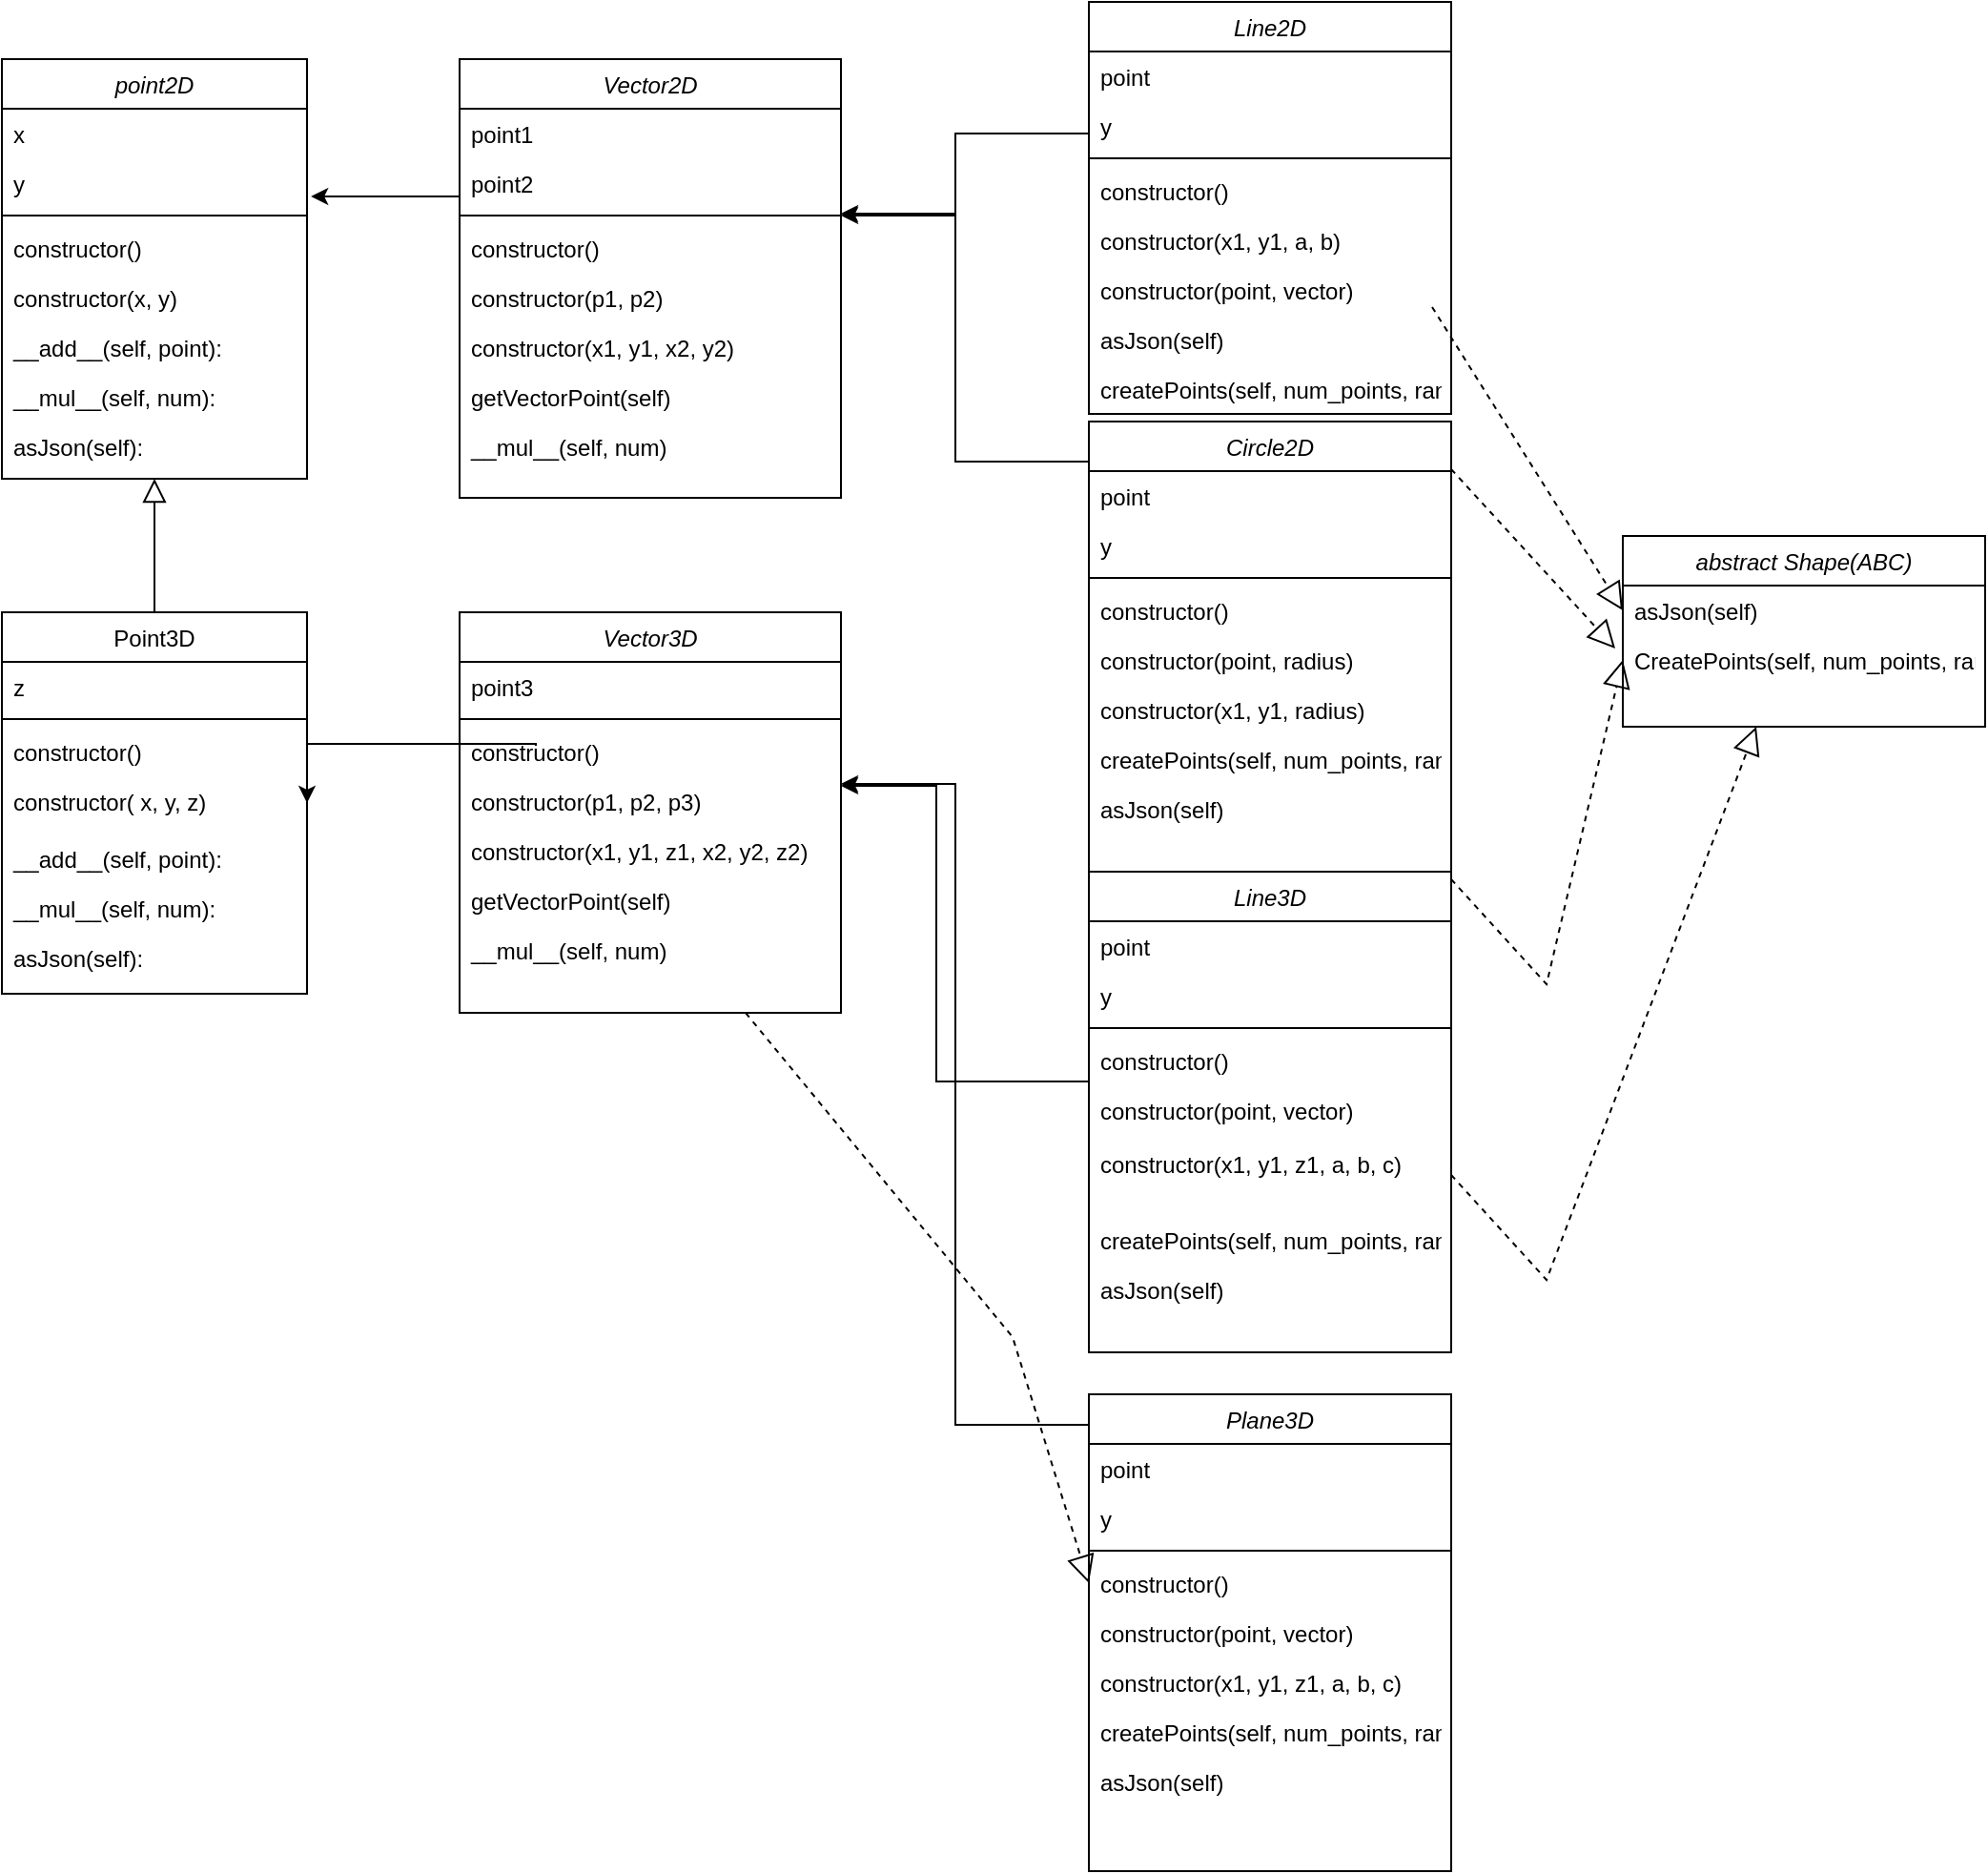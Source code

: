 <mxfile version="20.2.0" type="device"><diagram id="C5RBs43oDa-KdzZeNtuy" name="Page-1"><mxGraphModel dx="1422" dy="762" grid="1" gridSize="10" guides="1" tooltips="1" connect="1" arrows="1" fold="1" page="1" pageScale="1" pageWidth="1169" pageHeight="827" background="none" math="0" shadow="0"><root><mxCell id="WIyWlLk6GJQsqaUBKTNV-0"/><mxCell id="WIyWlLk6GJQsqaUBKTNV-1" parent="WIyWlLk6GJQsqaUBKTNV-0"/><mxCell id="zkfFHV4jXpPFQw0GAbJ--0" value="point2D" style="swimlane;fontStyle=2;align=center;verticalAlign=top;childLayout=stackLayout;horizontal=1;startSize=26;horizontalStack=0;resizeParent=1;resizeLast=0;collapsible=1;marginBottom=0;rounded=0;shadow=0;strokeWidth=1;" parent="WIyWlLk6GJQsqaUBKTNV-1" vertex="1"><mxGeometry x="120" y="40" width="160" height="220" as="geometry"><mxRectangle x="230" y="140" width="160" height="26" as="alternateBounds"/></mxGeometry></mxCell><mxCell id="zkfFHV4jXpPFQw0GAbJ--1" value="x" style="text;align=left;verticalAlign=top;spacingLeft=4;spacingRight=4;overflow=hidden;rotatable=0;points=[[0,0.5],[1,0.5]];portConstraint=eastwest;" parent="zkfFHV4jXpPFQw0GAbJ--0" vertex="1"><mxGeometry y="26" width="160" height="26" as="geometry"/></mxCell><mxCell id="zkfFHV4jXpPFQw0GAbJ--2" value="y" style="text;align=left;verticalAlign=top;spacingLeft=4;spacingRight=4;overflow=hidden;rotatable=0;points=[[0,0.5],[1,0.5]];portConstraint=eastwest;rounded=0;shadow=0;html=0;" parent="zkfFHV4jXpPFQw0GAbJ--0" vertex="1"><mxGeometry y="52" width="160" height="26" as="geometry"/></mxCell><mxCell id="zkfFHV4jXpPFQw0GAbJ--4" value="" style="line;html=1;strokeWidth=1;align=left;verticalAlign=middle;spacingTop=-1;spacingLeft=3;spacingRight=3;rotatable=0;labelPosition=right;points=[];portConstraint=eastwest;" parent="zkfFHV4jXpPFQw0GAbJ--0" vertex="1"><mxGeometry y="78" width="160" height="8" as="geometry"/></mxCell><mxCell id="zkfFHV4jXpPFQw0GAbJ--5" value="constructor()" style="text;align=left;verticalAlign=top;spacingLeft=4;spacingRight=4;overflow=hidden;rotatable=0;points=[[0,0.5],[1,0.5]];portConstraint=eastwest;" parent="zkfFHV4jXpPFQw0GAbJ--0" vertex="1"><mxGeometry y="86" width="160" height="26" as="geometry"/></mxCell><mxCell id="Rtc0DAll9qqD543Aj7Cp-22" value="constructor(x, y)" style="text;align=left;verticalAlign=top;spacingLeft=4;spacingRight=4;overflow=hidden;rotatable=0;points=[[0,0.5],[1,0.5]];portConstraint=eastwest;" parent="zkfFHV4jXpPFQw0GAbJ--0" vertex="1"><mxGeometry y="112" width="160" height="26" as="geometry"/></mxCell><mxCell id="FB5EyEMHYCk3unZtY0N--0" value="__add__(self, point):" style="text;align=left;verticalAlign=top;spacingLeft=4;spacingRight=4;overflow=hidden;rotatable=0;points=[[0,0.5],[1,0.5]];portConstraint=eastwest;" vertex="1" parent="zkfFHV4jXpPFQw0GAbJ--0"><mxGeometry y="138" width="160" height="26" as="geometry"/></mxCell><mxCell id="FB5EyEMHYCk3unZtY0N--1" value="__mul__(self, num):" style="text;align=left;verticalAlign=top;spacingLeft=4;spacingRight=4;overflow=hidden;rotatable=0;points=[[0,0.5],[1,0.5]];portConstraint=eastwest;" vertex="1" parent="zkfFHV4jXpPFQw0GAbJ--0"><mxGeometry y="164" width="160" height="26" as="geometry"/></mxCell><mxCell id="FB5EyEMHYCk3unZtY0N--2" value="asJson(self):" style="text;align=left;verticalAlign=top;spacingLeft=4;spacingRight=4;overflow=hidden;rotatable=0;points=[[0,0.5],[1,0.5]];portConstraint=eastwest;" vertex="1" parent="zkfFHV4jXpPFQw0GAbJ--0"><mxGeometry y="190" width="160" height="26" as="geometry"/></mxCell><mxCell id="zkfFHV4jXpPFQw0GAbJ--6" value="Point3D" style="swimlane;fontStyle=0;align=center;verticalAlign=top;childLayout=stackLayout;horizontal=1;startSize=26;horizontalStack=0;resizeParent=1;resizeLast=0;collapsible=1;marginBottom=0;rounded=0;shadow=0;strokeWidth=1;" parent="WIyWlLk6GJQsqaUBKTNV-1" vertex="1"><mxGeometry x="120" y="330" width="160" height="200" as="geometry"><mxRectangle x="130" y="380" width="160" height="26" as="alternateBounds"/></mxGeometry></mxCell><mxCell id="zkfFHV4jXpPFQw0GAbJ--7" value="z" style="text;align=left;verticalAlign=top;spacingLeft=4;spacingRight=4;overflow=hidden;rotatable=0;points=[[0,0.5],[1,0.5]];portConstraint=eastwest;" parent="zkfFHV4jXpPFQw0GAbJ--6" vertex="1"><mxGeometry y="26" width="160" height="26" as="geometry"/></mxCell><mxCell id="zkfFHV4jXpPFQw0GAbJ--9" value="" style="line;html=1;strokeWidth=1;align=left;verticalAlign=middle;spacingTop=-1;spacingLeft=3;spacingRight=3;rotatable=0;labelPosition=right;points=[];portConstraint=eastwest;" parent="zkfFHV4jXpPFQw0GAbJ--6" vertex="1"><mxGeometry y="52" width="160" height="8" as="geometry"/></mxCell><mxCell id="Rtc0DAll9qqD543Aj7Cp-23" value="constructor()" style="text;align=left;verticalAlign=top;spacingLeft=4;spacingRight=4;overflow=hidden;rotatable=0;points=[[0,0.5],[1,0.5]];portConstraint=eastwest;" parent="zkfFHV4jXpPFQw0GAbJ--6" vertex="1"><mxGeometry y="60" width="160" height="26" as="geometry"/></mxCell><mxCell id="Rtc0DAll9qqD543Aj7Cp-24" value="constructor( x, y, z)" style="text;align=left;verticalAlign=top;spacingLeft=4;spacingRight=4;overflow=hidden;rotatable=0;points=[[0,0.5],[1,0.5]];portConstraint=eastwest;" parent="zkfFHV4jXpPFQw0GAbJ--6" vertex="1"><mxGeometry y="86" width="160" height="30" as="geometry"/></mxCell><mxCell id="FB5EyEMHYCk3unZtY0N--3" value="__add__(self, point):" style="text;align=left;verticalAlign=top;spacingLeft=4;spacingRight=4;overflow=hidden;rotatable=0;points=[[0,0.5],[1,0.5]];portConstraint=eastwest;" vertex="1" parent="zkfFHV4jXpPFQw0GAbJ--6"><mxGeometry y="116" width="160" height="26" as="geometry"/></mxCell><mxCell id="FB5EyEMHYCk3unZtY0N--4" value="__mul__(self, num):" style="text;align=left;verticalAlign=top;spacingLeft=4;spacingRight=4;overflow=hidden;rotatable=0;points=[[0,0.5],[1,0.5]];portConstraint=eastwest;" vertex="1" parent="zkfFHV4jXpPFQw0GAbJ--6"><mxGeometry y="142" width="160" height="26" as="geometry"/></mxCell><mxCell id="FB5EyEMHYCk3unZtY0N--5" value="asJson(self):" style="text;align=left;verticalAlign=top;spacingLeft=4;spacingRight=4;overflow=hidden;rotatable=0;points=[[0,0.5],[1,0.5]];portConstraint=eastwest;" vertex="1" parent="zkfFHV4jXpPFQw0GAbJ--6"><mxGeometry y="168" width="160" height="26" as="geometry"/></mxCell><mxCell id="zkfFHV4jXpPFQw0GAbJ--12" value="" style="endArrow=block;endSize=10;endFill=0;shadow=0;strokeWidth=1;rounded=0;edgeStyle=elbowEdgeStyle;elbow=vertical;" parent="WIyWlLk6GJQsqaUBKTNV-1" source="zkfFHV4jXpPFQw0GAbJ--6" target="zkfFHV4jXpPFQw0GAbJ--0" edge="1"><mxGeometry width="160" relative="1" as="geometry"><mxPoint x="200" y="203" as="sourcePoint"/><mxPoint x="200" y="203" as="targetPoint"/></mxGeometry></mxCell><mxCell id="y1P-eeeBiU9AHZo25uql-18" style="edgeStyle=orthogonalEdgeStyle;rounded=0;orthogonalLoop=1;jettySize=auto;html=1;entryX=1.013;entryY=0.769;entryDx=0;entryDy=0;entryPerimeter=0;" parent="WIyWlLk6GJQsqaUBKTNV-1" source="y1P-eeeBiU9AHZo25uql-5" target="zkfFHV4jXpPFQw0GAbJ--2" edge="1"><mxGeometry relative="1" as="geometry"><Array as="points"><mxPoint x="370" y="112"/><mxPoint x="370" y="112"/></Array></mxGeometry></mxCell><mxCell id="y1P-eeeBiU9AHZo25uql-5" value="Vector2D" style="swimlane;fontStyle=2;align=center;verticalAlign=top;childLayout=stackLayout;horizontal=1;startSize=26;horizontalStack=0;resizeParent=1;resizeLast=0;collapsible=1;marginBottom=0;rounded=0;shadow=0;strokeWidth=1;" parent="WIyWlLk6GJQsqaUBKTNV-1" vertex="1"><mxGeometry x="360" y="40" width="200" height="230" as="geometry"><mxRectangle x="230" y="140" width="160" height="26" as="alternateBounds"/></mxGeometry></mxCell><mxCell id="y1P-eeeBiU9AHZo25uql-6" value="point1" style="text;align=left;verticalAlign=top;spacingLeft=4;spacingRight=4;overflow=hidden;rotatable=0;points=[[0,0.5],[1,0.5]];portConstraint=eastwest;" parent="y1P-eeeBiU9AHZo25uql-5" vertex="1"><mxGeometry y="26" width="200" height="26" as="geometry"/></mxCell><mxCell id="y1P-eeeBiU9AHZo25uql-7" value="point2" style="text;align=left;verticalAlign=top;spacingLeft=4;spacingRight=4;overflow=hidden;rotatable=0;points=[[0,0.5],[1,0.5]];portConstraint=eastwest;rounded=0;shadow=0;html=0;" parent="y1P-eeeBiU9AHZo25uql-5" vertex="1"><mxGeometry y="52" width="200" height="26" as="geometry"/></mxCell><mxCell id="y1P-eeeBiU9AHZo25uql-8" value="" style="line;html=1;strokeWidth=1;align=left;verticalAlign=middle;spacingTop=-1;spacingLeft=3;spacingRight=3;rotatable=0;labelPosition=right;points=[];portConstraint=eastwest;" parent="y1P-eeeBiU9AHZo25uql-5" vertex="1"><mxGeometry y="78" width="200" height="8" as="geometry"/></mxCell><mxCell id="Rtc0DAll9qqD543Aj7Cp-25" value="constructor()" style="text;align=left;verticalAlign=top;spacingLeft=4;spacingRight=4;overflow=hidden;rotatable=0;points=[[0,0.5],[1,0.5]];portConstraint=eastwest;" parent="y1P-eeeBiU9AHZo25uql-5" vertex="1"><mxGeometry y="86" width="200" height="26" as="geometry"/></mxCell><mxCell id="Rtc0DAll9qqD543Aj7Cp-26" value="constructor(p1, p2)" style="text;align=left;verticalAlign=top;spacingLeft=4;spacingRight=4;overflow=hidden;rotatable=0;points=[[0,0.5],[1,0.5]];portConstraint=eastwest;" parent="y1P-eeeBiU9AHZo25uql-5" vertex="1"><mxGeometry y="112" width="200" height="26" as="geometry"/></mxCell><mxCell id="Rtc0DAll9qqD543Aj7Cp-27" value="constructor(x1, y1, x2, y2)" style="text;align=left;verticalAlign=top;spacingLeft=4;spacingRight=4;overflow=hidden;rotatable=0;points=[[0,0.5],[1,0.5]];portConstraint=eastwest;" parent="y1P-eeeBiU9AHZo25uql-5" vertex="1"><mxGeometry y="138" width="200" height="26" as="geometry"/></mxCell><mxCell id="FB5EyEMHYCk3unZtY0N--6" value="getVectorPoint(self)" style="text;align=left;verticalAlign=top;spacingLeft=4;spacingRight=4;overflow=hidden;rotatable=0;points=[[0,0.5],[1,0.5]];portConstraint=eastwest;" vertex="1" parent="y1P-eeeBiU9AHZo25uql-5"><mxGeometry y="164" width="200" height="26" as="geometry"/></mxCell><mxCell id="FB5EyEMHYCk3unZtY0N--7" value="__mul__(self, num)" style="text;align=left;verticalAlign=top;spacingLeft=4;spacingRight=4;overflow=hidden;rotatable=0;points=[[0,0.5],[1,0.5]];portConstraint=eastwest;" vertex="1" parent="y1P-eeeBiU9AHZo25uql-5"><mxGeometry y="190" width="200" height="26" as="geometry"/></mxCell><mxCell id="y1P-eeeBiU9AHZo25uql-10" value="Vector3D" style="swimlane;fontStyle=2;align=center;verticalAlign=top;childLayout=stackLayout;horizontal=1;startSize=26;horizontalStack=0;resizeParent=1;resizeLast=0;collapsible=1;marginBottom=0;rounded=0;shadow=0;strokeWidth=1;" parent="WIyWlLk6GJQsqaUBKTNV-1" vertex="1"><mxGeometry x="360" y="330" width="200" height="210" as="geometry"><mxRectangle x="230" y="140" width="160" height="26" as="alternateBounds"/></mxGeometry></mxCell><mxCell id="y1P-eeeBiU9AHZo25uql-12" value="point3" style="text;align=left;verticalAlign=top;spacingLeft=4;spacingRight=4;overflow=hidden;rotatable=0;points=[[0,0.5],[1,0.5]];portConstraint=eastwest;rounded=0;shadow=0;html=0;" parent="y1P-eeeBiU9AHZo25uql-10" vertex="1"><mxGeometry y="26" width="200" height="26" as="geometry"/></mxCell><mxCell id="y1P-eeeBiU9AHZo25uql-13" value="" style="line;html=1;strokeWidth=1;align=left;verticalAlign=middle;spacingTop=-1;spacingLeft=3;spacingRight=3;rotatable=0;labelPosition=right;points=[];portConstraint=eastwest;" parent="y1P-eeeBiU9AHZo25uql-10" vertex="1"><mxGeometry y="52" width="200" height="8" as="geometry"/></mxCell><mxCell id="Rtc0DAll9qqD543Aj7Cp-28" value="constructor()" style="text;align=left;verticalAlign=top;spacingLeft=4;spacingRight=4;overflow=hidden;rotatable=0;points=[[0,0.5],[1,0.5]];portConstraint=eastwest;" parent="y1P-eeeBiU9AHZo25uql-10" vertex="1"><mxGeometry y="60" width="200" height="26" as="geometry"/></mxCell><mxCell id="Rtc0DAll9qqD543Aj7Cp-29" value="constructor(p1, p2, p3)" style="text;align=left;verticalAlign=top;spacingLeft=4;spacingRight=4;overflow=hidden;rotatable=0;points=[[0,0.5],[1,0.5]];portConstraint=eastwest;" parent="y1P-eeeBiU9AHZo25uql-10" vertex="1"><mxGeometry y="86" width="200" height="26" as="geometry"/></mxCell><mxCell id="Rtc0DAll9qqD543Aj7Cp-45" value="constructor(x1, y1, z1, x2, y2, z2)" style="text;align=left;verticalAlign=top;spacingLeft=4;spacingRight=4;overflow=hidden;rotatable=0;points=[[0,0.5],[1,0.5]];portConstraint=eastwest;" parent="y1P-eeeBiU9AHZo25uql-10" vertex="1"><mxGeometry y="112" width="200" height="26" as="geometry"/></mxCell><mxCell id="FB5EyEMHYCk3unZtY0N--8" value="getVectorPoint(self)" style="text;align=left;verticalAlign=top;spacingLeft=4;spacingRight=4;overflow=hidden;rotatable=0;points=[[0,0.5],[1,0.5]];portConstraint=eastwest;" vertex="1" parent="y1P-eeeBiU9AHZo25uql-10"><mxGeometry y="138" width="200" height="26" as="geometry"/></mxCell><mxCell id="FB5EyEMHYCk3unZtY0N--9" value="__mul__(self, num)" style="text;align=left;verticalAlign=top;spacingLeft=4;spacingRight=4;overflow=hidden;rotatable=0;points=[[0,0.5],[1,0.5]];portConstraint=eastwest;" vertex="1" parent="y1P-eeeBiU9AHZo25uql-10"><mxGeometry y="164" width="200" height="26" as="geometry"/></mxCell><mxCell id="y1P-eeeBiU9AHZo25uql-21" style="edgeStyle=orthogonalEdgeStyle;rounded=0;orthogonalLoop=1;jettySize=auto;html=1;entryX=1;entryY=0.5;entryDx=0;entryDy=0;" parent="WIyWlLk6GJQsqaUBKTNV-1" target="zkfFHV4jXpPFQw0GAbJ--6" edge="1"><mxGeometry relative="1" as="geometry"><mxPoint x="400" y="400" as="sourcePoint"/><Array as="points"><mxPoint x="370" y="399"/><mxPoint x="370" y="399"/></Array></mxGeometry></mxCell><mxCell id="Rtc0DAll9qqD543Aj7Cp-17" style="edgeStyle=orthogonalEdgeStyle;rounded=0;orthogonalLoop=1;jettySize=auto;html=1;entryX=1;entryY=1.154;entryDx=0;entryDy=0;entryPerimeter=0;" parent="WIyWlLk6GJQsqaUBKTNV-1" source="Rtc0DAll9qqD543Aj7Cp-0" target="y1P-eeeBiU9AHZo25uql-7" edge="1"><mxGeometry relative="1" as="geometry"><Array as="points"><mxPoint x="620" y="79"/><mxPoint x="620" y="122"/></Array></mxGeometry></mxCell><mxCell id="Rtc0DAll9qqD543Aj7Cp-0" value="Line2D" style="swimlane;fontStyle=2;align=center;verticalAlign=top;childLayout=stackLayout;horizontal=1;startSize=26;horizontalStack=0;resizeParent=1;resizeLast=0;collapsible=1;marginBottom=0;rounded=0;shadow=0;strokeWidth=1;" parent="WIyWlLk6GJQsqaUBKTNV-1" vertex="1"><mxGeometry x="690" y="10" width="190" height="216" as="geometry"><mxRectangle x="230" y="140" width="160" height="26" as="alternateBounds"/></mxGeometry></mxCell><mxCell id="Rtc0DAll9qqD543Aj7Cp-1" value="point" style="text;align=left;verticalAlign=top;spacingLeft=4;spacingRight=4;overflow=hidden;rotatable=0;points=[[0,0.5],[1,0.5]];portConstraint=eastwest;" parent="Rtc0DAll9qqD543Aj7Cp-0" vertex="1"><mxGeometry y="26" width="190" height="26" as="geometry"/></mxCell><mxCell id="Rtc0DAll9qqD543Aj7Cp-2" value="y" style="text;align=left;verticalAlign=top;spacingLeft=4;spacingRight=4;overflow=hidden;rotatable=0;points=[[0,0.5],[1,0.5]];portConstraint=eastwest;rounded=0;shadow=0;html=0;" parent="Rtc0DAll9qqD543Aj7Cp-0" vertex="1"><mxGeometry y="52" width="190" height="26" as="geometry"/></mxCell><mxCell id="Rtc0DAll9qqD543Aj7Cp-3" value="" style="line;html=1;strokeWidth=1;align=left;verticalAlign=middle;spacingTop=-1;spacingLeft=3;spacingRight=3;rotatable=0;labelPosition=right;points=[];portConstraint=eastwest;" parent="Rtc0DAll9qqD543Aj7Cp-0" vertex="1"><mxGeometry y="78" width="190" height="8" as="geometry"/></mxCell><mxCell id="Rtc0DAll9qqD543Aj7Cp-44" value="constructor()" style="text;align=left;verticalAlign=top;spacingLeft=4;spacingRight=4;overflow=hidden;rotatable=0;points=[[0,0.5],[1,0.5]];portConstraint=eastwest;" parent="Rtc0DAll9qqD543Aj7Cp-0" vertex="1"><mxGeometry y="86" width="190" height="26" as="geometry"/></mxCell><mxCell id="Rtc0DAll9qqD543Aj7Cp-42" value="constructor(x1, y1, a, b)" style="text;align=left;verticalAlign=top;spacingLeft=4;spacingRight=4;overflow=hidden;rotatable=0;points=[[0,0.5],[1,0.5]];portConstraint=eastwest;" parent="Rtc0DAll9qqD543Aj7Cp-0" vertex="1"><mxGeometry y="112" width="190" height="26" as="geometry"/></mxCell><mxCell id="Rtc0DAll9qqD543Aj7Cp-43" value="constructor(point, vector)" style="text;align=left;verticalAlign=top;spacingLeft=4;spacingRight=4;overflow=hidden;rotatable=0;points=[[0,0.5],[1,0.5]];portConstraint=eastwest;" parent="Rtc0DAll9qqD543Aj7Cp-0" vertex="1"><mxGeometry y="138" width="190" height="26" as="geometry"/></mxCell><mxCell id="FB5EyEMHYCk3unZtY0N--24" value="asJson(self)" style="text;align=left;verticalAlign=top;spacingLeft=4;spacingRight=4;overflow=hidden;rotatable=0;points=[[0,0.5],[1,0.5]];portConstraint=eastwest;" vertex="1" parent="Rtc0DAll9qqD543Aj7Cp-0"><mxGeometry y="164" width="190" height="26" as="geometry"/></mxCell><mxCell id="FB5EyEMHYCk3unZtY0N--25" value="createPoints(self, num_points, randomness):" style="text;align=left;verticalAlign=top;spacingLeft=4;spacingRight=4;overflow=hidden;rotatable=0;points=[[0,0.5],[1,0.5]];portConstraint=eastwest;" vertex="1" parent="Rtc0DAll9qqD543Aj7Cp-0"><mxGeometry y="190" width="190" height="26" as="geometry"/></mxCell><mxCell id="Rtc0DAll9qqD543Aj7Cp-18" style="edgeStyle=orthogonalEdgeStyle;rounded=0;orthogonalLoop=1;jettySize=auto;html=1;entryX=1;entryY=1.077;entryDx=0;entryDy=0;entryPerimeter=0;" parent="WIyWlLk6GJQsqaUBKTNV-1" edge="1"><mxGeometry relative="1" as="geometry"><mxPoint x="690" y="251" as="sourcePoint"/><mxPoint x="560" y="121.002" as="targetPoint"/><Array as="points"><mxPoint x="620" y="251"/><mxPoint x="620" y="121"/></Array></mxGeometry></mxCell><mxCell id="Rtc0DAll9qqD543Aj7Cp-4" value="Circle2D" style="swimlane;fontStyle=2;align=center;verticalAlign=top;childLayout=stackLayout;horizontal=1;startSize=26;horizontalStack=0;resizeParent=1;resizeLast=0;collapsible=1;marginBottom=0;rounded=0;shadow=0;strokeWidth=1;" parent="WIyWlLk6GJQsqaUBKTNV-1" vertex="1"><mxGeometry x="690" y="230" width="190" height="488" as="geometry"><mxRectangle x="230" y="140" width="160" height="26" as="alternateBounds"/></mxGeometry></mxCell><mxCell id="Rtc0DAll9qqD543Aj7Cp-5" value="point" style="text;align=left;verticalAlign=top;spacingLeft=4;spacingRight=4;overflow=hidden;rotatable=0;points=[[0,0.5],[1,0.5]];portConstraint=eastwest;" parent="Rtc0DAll9qqD543Aj7Cp-4" vertex="1"><mxGeometry y="26" width="190" height="26" as="geometry"/></mxCell><mxCell id="Rtc0DAll9qqD543Aj7Cp-6" value="y" style="text;align=left;verticalAlign=top;spacingLeft=4;spacingRight=4;overflow=hidden;rotatable=0;points=[[0,0.5],[1,0.5]];portConstraint=eastwest;rounded=0;shadow=0;html=0;" parent="Rtc0DAll9qqD543Aj7Cp-4" vertex="1"><mxGeometry y="52" width="190" height="26" as="geometry"/></mxCell><mxCell id="Rtc0DAll9qqD543Aj7Cp-7" value="" style="line;html=1;strokeWidth=1;align=left;verticalAlign=middle;spacingTop=-1;spacingLeft=3;spacingRight=3;rotatable=0;labelPosition=right;points=[];portConstraint=eastwest;" parent="Rtc0DAll9qqD543Aj7Cp-4" vertex="1"><mxGeometry y="78" width="190" height="8" as="geometry"/></mxCell><mxCell id="Rtc0DAll9qqD543Aj7Cp-41" value="constructor()" style="text;align=left;verticalAlign=top;spacingLeft=4;spacingRight=4;overflow=hidden;rotatable=0;points=[[0,0.5],[1,0.5]];portConstraint=eastwest;" parent="Rtc0DAll9qqD543Aj7Cp-4" vertex="1"><mxGeometry y="86" width="190" height="26" as="geometry"/></mxCell><mxCell id="Rtc0DAll9qqD543Aj7Cp-40" value="constructor(point, radius)" style="text;align=left;verticalAlign=top;spacingLeft=4;spacingRight=4;overflow=hidden;rotatable=0;points=[[0,0.5],[1,0.5]];portConstraint=eastwest;" parent="Rtc0DAll9qqD543Aj7Cp-4" vertex="1"><mxGeometry y="112" width="190" height="26" as="geometry"/></mxCell><mxCell id="Rtc0DAll9qqD543Aj7Cp-39" value="constructor(x1, y1, radius)" style="text;align=left;verticalAlign=top;spacingLeft=4;spacingRight=4;overflow=hidden;rotatable=0;points=[[0,0.5],[1,0.5]];portConstraint=eastwest;" parent="Rtc0DAll9qqD543Aj7Cp-4" vertex="1"><mxGeometry y="138" width="190" height="26" as="geometry"/></mxCell><mxCell id="FB5EyEMHYCk3unZtY0N--27" value="createPoints(self, num_points, randomness):" style="text;align=left;verticalAlign=top;spacingLeft=4;spacingRight=4;overflow=hidden;rotatable=0;points=[[0,0.5],[1,0.5]];portConstraint=eastwest;" vertex="1" parent="Rtc0DAll9qqD543Aj7Cp-4"><mxGeometry y="164" width="190" height="26" as="geometry"/></mxCell><mxCell id="FB5EyEMHYCk3unZtY0N--26" value="asJson(self)" style="text;align=left;verticalAlign=top;spacingLeft=4;spacingRight=4;overflow=hidden;rotatable=0;points=[[0,0.5],[1,0.5]];portConstraint=eastwest;" vertex="1" parent="Rtc0DAll9qqD543Aj7Cp-4"><mxGeometry y="190" width="190" height="46" as="geometry"/></mxCell><mxCell id="Rtc0DAll9qqD543Aj7Cp-8" value="Line3D" style="swimlane;fontStyle=2;align=center;verticalAlign=top;childLayout=stackLayout;horizontal=1;startSize=26;horizontalStack=0;resizeParent=1;resizeLast=0;collapsible=1;marginBottom=0;rounded=0;shadow=0;strokeWidth=1;" parent="Rtc0DAll9qqD543Aj7Cp-4" vertex="1"><mxGeometry y="236" width="190" height="252" as="geometry"><mxRectangle x="230" y="140" width="160" height="26" as="alternateBounds"/></mxGeometry></mxCell><mxCell id="Rtc0DAll9qqD543Aj7Cp-9" value="point" style="text;align=left;verticalAlign=top;spacingLeft=4;spacingRight=4;overflow=hidden;rotatable=0;points=[[0,0.5],[1,0.5]];portConstraint=eastwest;" parent="Rtc0DAll9qqD543Aj7Cp-8" vertex="1"><mxGeometry y="26" width="190" height="26" as="geometry"/></mxCell><mxCell id="Rtc0DAll9qqD543Aj7Cp-10" value="y" style="text;align=left;verticalAlign=top;spacingLeft=4;spacingRight=4;overflow=hidden;rotatable=0;points=[[0,0.5],[1,0.5]];portConstraint=eastwest;rounded=0;shadow=0;html=0;" parent="Rtc0DAll9qqD543Aj7Cp-8" vertex="1"><mxGeometry y="52" width="190" height="26" as="geometry"/></mxCell><mxCell id="Rtc0DAll9qqD543Aj7Cp-11" value="" style="line;html=1;strokeWidth=1;align=left;verticalAlign=middle;spacingTop=-1;spacingLeft=3;spacingRight=3;rotatable=0;labelPosition=right;points=[];portConstraint=eastwest;" parent="Rtc0DAll9qqD543Aj7Cp-8" vertex="1"><mxGeometry y="78" width="190" height="8" as="geometry"/></mxCell><mxCell id="Rtc0DAll9qqD543Aj7Cp-38" value="constructor()" style="text;align=left;verticalAlign=top;spacingLeft=4;spacingRight=4;overflow=hidden;rotatable=0;points=[[0,0.5],[1,0.5]];portConstraint=eastwest;" parent="Rtc0DAll9qqD543Aj7Cp-8" vertex="1"><mxGeometry y="86" width="190" height="26" as="geometry"/></mxCell><mxCell id="Rtc0DAll9qqD543Aj7Cp-37" value="constructor(point, vector)" style="text;align=left;verticalAlign=top;spacingLeft=4;spacingRight=4;overflow=hidden;rotatable=0;points=[[0,0.5],[1,0.5]];portConstraint=eastwest;" parent="Rtc0DAll9qqD543Aj7Cp-8" vertex="1"><mxGeometry y="112" width="190" height="28" as="geometry"/></mxCell><mxCell id="Rtc0DAll9qqD543Aj7Cp-36" value="constructor(x1, y1, z1, a, b, c)" style="text;align=left;verticalAlign=top;spacingLeft=4;spacingRight=4;overflow=hidden;rotatable=0;points=[[0,0.5],[1,0.5]];portConstraint=eastwest;" parent="Rtc0DAll9qqD543Aj7Cp-8" vertex="1"><mxGeometry y="140" width="190" height="40" as="geometry"/></mxCell><mxCell id="FB5EyEMHYCk3unZtY0N--28" value="createPoints(self, num_points, randomness):" style="text;align=left;verticalAlign=top;spacingLeft=4;spacingRight=4;overflow=hidden;rotatable=0;points=[[0,0.5],[1,0.5]];portConstraint=eastwest;" vertex="1" parent="Rtc0DAll9qqD543Aj7Cp-8"><mxGeometry y="180" width="190" height="26" as="geometry"/></mxCell><mxCell id="FB5EyEMHYCk3unZtY0N--29" value="asJson(self)" style="text;align=left;verticalAlign=top;spacingLeft=4;spacingRight=4;overflow=hidden;rotatable=0;points=[[0,0.5],[1,0.5]];portConstraint=eastwest;" vertex="1" parent="Rtc0DAll9qqD543Aj7Cp-8"><mxGeometry y="206" width="190" height="46" as="geometry"/></mxCell><mxCell id="Rtc0DAll9qqD543Aj7Cp-20" style="edgeStyle=orthogonalEdgeStyle;rounded=0;orthogonalLoop=1;jettySize=auto;html=1;exitX=0;exitY=0.5;exitDx=0;exitDy=0;" parent="WIyWlLk6GJQsqaUBKTNV-1" source="Rtc0DAll9qqD543Aj7Cp-35" edge="1"><mxGeometry relative="1" as="geometry"><mxPoint x="560" y="420" as="targetPoint"/><Array as="points"><mxPoint x="620" y="756"/><mxPoint x="620" y="420"/></Array></mxGeometry></mxCell><mxCell id="Rtc0DAll9qqD543Aj7Cp-12" value="Plane3D" style="swimlane;fontStyle=2;align=center;verticalAlign=top;childLayout=stackLayout;horizontal=1;startSize=26;horizontalStack=0;resizeParent=1;resizeLast=0;collapsible=1;marginBottom=0;rounded=0;shadow=0;strokeWidth=1;" parent="WIyWlLk6GJQsqaUBKTNV-1" vertex="1"><mxGeometry x="690" y="740" width="190" height="250" as="geometry"><mxRectangle x="230" y="140" width="160" height="26" as="alternateBounds"/></mxGeometry></mxCell><mxCell id="Rtc0DAll9qqD543Aj7Cp-13" value="point" style="text;align=left;verticalAlign=top;spacingLeft=4;spacingRight=4;overflow=hidden;rotatable=0;points=[[0,0.5],[1,0.5]];portConstraint=eastwest;" parent="Rtc0DAll9qqD543Aj7Cp-12" vertex="1"><mxGeometry y="26" width="190" height="26" as="geometry"/></mxCell><mxCell id="Rtc0DAll9qqD543Aj7Cp-14" value="y" style="text;align=left;verticalAlign=top;spacingLeft=4;spacingRight=4;overflow=hidden;rotatable=0;points=[[0,0.5],[1,0.5]];portConstraint=eastwest;rounded=0;shadow=0;html=0;" parent="Rtc0DAll9qqD543Aj7Cp-12" vertex="1"><mxGeometry y="52" width="190" height="26" as="geometry"/></mxCell><mxCell id="Rtc0DAll9qqD543Aj7Cp-15" value="" style="line;html=1;strokeWidth=1;align=left;verticalAlign=middle;spacingTop=-1;spacingLeft=3;spacingRight=3;rotatable=0;labelPosition=right;points=[];portConstraint=eastwest;" parent="Rtc0DAll9qqD543Aj7Cp-12" vertex="1"><mxGeometry y="78" width="190" height="8" as="geometry"/></mxCell><mxCell id="Rtc0DAll9qqD543Aj7Cp-35" value="constructor()" style="text;align=left;verticalAlign=top;spacingLeft=4;spacingRight=4;overflow=hidden;rotatable=0;points=[[0,0.5],[1,0.5]];portConstraint=eastwest;" parent="Rtc0DAll9qqD543Aj7Cp-12" vertex="1"><mxGeometry y="86" width="190" height="26" as="geometry"/></mxCell><mxCell id="Rtc0DAll9qqD543Aj7Cp-34" value="constructor(point, vector)" style="text;align=left;verticalAlign=top;spacingLeft=4;spacingRight=4;overflow=hidden;rotatable=0;points=[[0,0.5],[1,0.5]];portConstraint=eastwest;" parent="Rtc0DAll9qqD543Aj7Cp-12" vertex="1"><mxGeometry y="112" width="190" height="26" as="geometry"/></mxCell><mxCell id="Rtc0DAll9qqD543Aj7Cp-33" value="constructor(x1, y1, z1, a, b, c)" style="text;align=left;verticalAlign=top;spacingLeft=4;spacingRight=4;overflow=hidden;rotatable=0;points=[[0,0.5],[1,0.5]];portConstraint=eastwest;" parent="Rtc0DAll9qqD543Aj7Cp-12" vertex="1"><mxGeometry y="138" width="190" height="26" as="geometry"/></mxCell><mxCell id="FB5EyEMHYCk3unZtY0N--30" value="createPoints(self, num_points, randomness):" style="text;align=left;verticalAlign=top;spacingLeft=4;spacingRight=4;overflow=hidden;rotatable=0;points=[[0,0.5],[1,0.5]];portConstraint=eastwest;" vertex="1" parent="Rtc0DAll9qqD543Aj7Cp-12"><mxGeometry y="164" width="190" height="26" as="geometry"/></mxCell><mxCell id="FB5EyEMHYCk3unZtY0N--31" value="asJson(self)" style="text;align=left;verticalAlign=top;spacingLeft=4;spacingRight=4;overflow=hidden;rotatable=0;points=[[0,0.5],[1,0.5]];portConstraint=eastwest;" vertex="1" parent="Rtc0DAll9qqD543Aj7Cp-12"><mxGeometry y="190" width="190" height="46" as="geometry"/></mxCell><mxCell id="Rtc0DAll9qqD543Aj7Cp-21" style="edgeStyle=orthogonalEdgeStyle;rounded=0;orthogonalLoop=1;jettySize=auto;html=1;exitX=0;exitY=0.5;exitDx=0;exitDy=0;" parent="WIyWlLk6GJQsqaUBKTNV-1" edge="1" source="Rtc0DAll9qqD543Aj7Cp-37"><mxGeometry relative="1" as="geometry"><mxPoint x="560" y="421" as="targetPoint"/><mxPoint x="690" y="421" as="sourcePoint"/><Array as="points"><mxPoint x="610" y="576"/><mxPoint x="610" y="421"/></Array></mxGeometry></mxCell><mxCell id="FB5EyEMHYCk3unZtY0N--12" value="abstract Shape(ABC)" style="swimlane;fontStyle=2;align=center;verticalAlign=top;childLayout=stackLayout;horizontal=1;startSize=26;horizontalStack=0;resizeParent=1;resizeLast=0;collapsible=1;marginBottom=0;rounded=0;shadow=0;strokeWidth=1;" vertex="1" parent="WIyWlLk6GJQsqaUBKTNV-1"><mxGeometry x="970" y="290" width="190" height="100" as="geometry"><mxRectangle x="230" y="140" width="160" height="26" as="alternateBounds"/></mxGeometry></mxCell><mxCell id="FB5EyEMHYCk3unZtY0N--16" value="asJson(self)" style="text;align=left;verticalAlign=top;spacingLeft=4;spacingRight=4;overflow=hidden;rotatable=0;points=[[0,0.5],[1,0.5]];portConstraint=eastwest;" vertex="1" parent="FB5EyEMHYCk3unZtY0N--12"><mxGeometry y="26" width="190" height="26" as="geometry"/></mxCell><mxCell id="FB5EyEMHYCk3unZtY0N--17" value="CreatePoints(self, num_points, randomness)" style="text;align=left;verticalAlign=top;spacingLeft=4;spacingRight=4;overflow=hidden;rotatable=0;points=[[0,0.5],[1,0.5]];portConstraint=eastwest;" vertex="1" parent="FB5EyEMHYCk3unZtY0N--12"><mxGeometry y="52" width="190" height="26" as="geometry"/></mxCell><mxCell id="FB5EyEMHYCk3unZtY0N--19" value="" style="endArrow=block;dashed=1;endFill=0;endSize=12;html=1;rounded=0;entryX=0;entryY=0.5;entryDx=0;entryDy=0;exitX=0.75;exitY=1;exitDx=0;exitDy=0;" edge="1" parent="WIyWlLk6GJQsqaUBKTNV-1" source="y1P-eeeBiU9AHZo25uql-10" target="Rtc0DAll9qqD543Aj7Cp-35"><mxGeometry width="160" relative="1" as="geometry"><mxPoint x="500" y="330" as="sourcePoint"/><mxPoint x="660" y="330" as="targetPoint"/><Array as="points"><mxPoint x="650" y="710"/></Array></mxGeometry></mxCell><mxCell id="FB5EyEMHYCk3unZtY0N--20" value="" style="endArrow=block;dashed=1;endFill=0;endSize=12;html=1;rounded=0;entryX=0;entryY=0.5;entryDx=0;entryDy=0;" edge="1" parent="WIyWlLk6GJQsqaUBKTNV-1" target="FB5EyEMHYCk3unZtY0N--16"><mxGeometry width="160" relative="1" as="geometry"><mxPoint x="870" y="170" as="sourcePoint"/><mxPoint x="1030" y="170" as="targetPoint"/></mxGeometry></mxCell><mxCell id="FB5EyEMHYCk3unZtY0N--21" value="" style="endArrow=block;dashed=1;endFill=0;endSize=12;html=1;rounded=0;entryX=-0.021;entryY=0.269;entryDx=0;entryDy=0;entryPerimeter=0;" edge="1" parent="WIyWlLk6GJQsqaUBKTNV-1" target="FB5EyEMHYCk3unZtY0N--17"><mxGeometry width="160" relative="1" as="geometry"><mxPoint x="880" y="255" as="sourcePoint"/><mxPoint x="980" y="414" as="targetPoint"/></mxGeometry></mxCell><mxCell id="FB5EyEMHYCk3unZtY0N--22" value="" style="endArrow=block;dashed=1;endFill=0;endSize=12;html=1;rounded=0;entryX=0;entryY=0.5;entryDx=0;entryDy=0;" edge="1" parent="WIyWlLk6GJQsqaUBKTNV-1" target="FB5EyEMHYCk3unZtY0N--17"><mxGeometry width="160" relative="1" as="geometry"><mxPoint x="880" y="470" as="sourcePoint"/><mxPoint x="966.01" y="563.994" as="targetPoint"/><Array as="points"><mxPoint x="930" y="525"/></Array></mxGeometry></mxCell><mxCell id="FB5EyEMHYCk3unZtY0N--23" value="" style="endArrow=block;dashed=1;endFill=0;endSize=12;html=1;rounded=0;" edge="1" parent="WIyWlLk6GJQsqaUBKTNV-1"><mxGeometry width="160" relative="1" as="geometry"><mxPoint x="880" y="625" as="sourcePoint"/><mxPoint x="1040" y="390" as="targetPoint"/><Array as="points"><mxPoint x="930" y="680"/></Array></mxGeometry></mxCell></root></mxGraphModel></diagram></mxfile>